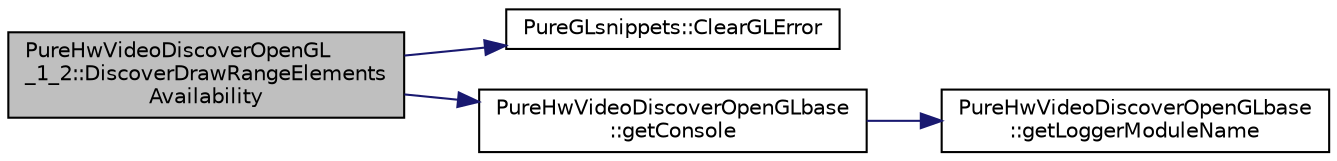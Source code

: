 digraph "PureHwVideoDiscoverOpenGL_1_2::DiscoverDrawRangeElementsAvailability"
{
 // LATEX_PDF_SIZE
  edge [fontname="Helvetica",fontsize="10",labelfontname="Helvetica",labelfontsize="10"];
  node [fontname="Helvetica",fontsize="10",shape=record];
  rankdir="LR";
  Node1 [label="PureHwVideoDiscoverOpenGL\l_1_2::DiscoverDrawRangeElements\lAvailability",height=0.2,width=0.4,color="black", fillcolor="grey75", style="filled", fontcolor="black",tooltip="Query draw range elements availability."];
  Node1 -> Node2 [color="midnightblue",fontsize="10",style="solid",fontname="Helvetica"];
  Node2 [label="PureGLsnippets::ClearGLError",height=0.2,width=0.4,color="black", fillcolor="white", style="filled",URL="$class_pure_g_lsnippets.html#a861a8137e889cc2e6dd0b81eee84a6c3",tooltip="Clears GL error state."];
  Node1 -> Node3 [color="midnightblue",fontsize="10",style="solid",fontname="Helvetica"];
  Node3 [label="PureHwVideoDiscoverOpenGLbase\l::getConsole",height=0.2,width=0.4,color="black", fillcolor="white", style="filled",URL="$class_pure_hw_video_discover_open_g_lbase.html#a29adfda3b524c247a5cd7a1979f35df5",tooltip="Returns access to console preset with logger module name as this class."];
  Node3 -> Node4 [color="midnightblue",fontsize="10",style="solid",fontname="Helvetica"];
  Node4 [label="PureHwVideoDiscoverOpenGLbase\l::getLoggerModuleName",height=0.2,width=0.4,color="black", fillcolor="white", style="filled",URL="$class_pure_hw_video_discover_open_g_lbase.html#a34d22bb4f5d5999a3dc713ba1b004efe",tooltip="Returns the logger module name of this class."];
}
